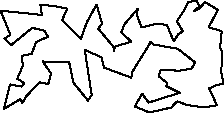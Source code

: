 unitsize(0.001cm);
draw((3140,1401)--(3058,1276));
draw((3058,1276)--(2937,1568));
draw((2937,1568)--(2741,1583));
draw((2741,1583)--(2489,1520));
draw((2489,1520)--(2408,1747));
draw((2408,1747)--(2426,1851));
draw((2426,1851)--(2191,1579));
draw((2191,1579)--(2132,1432));
draw((2132,1432)--(2312,1270));
draw((2312,1270)--(2030,1186));
draw((2030,1186)--(2000,1110));
draw((2000,1110)--(2009,1163));
draw((2009,1163)--(1729,1498));
draw((1729,1498)--(1794,1589));
draw((1794,1589)--(1697,1924));
draw((1697,1924)--(1526,1612));
draw((1526,1612)--(1423,1322));
draw((1423,1322)--(1090,1652));
draw((1090,1652)--(1182,1853));
draw((1182,1853)--(962,1895));
draw((962,1895)--(706,1925));
draw((706,1925)--(731,1741));
draw((731,1741)--(3,1817));
draw((3,1817)--(177,1390));
draw((177,1390)--(71,1323));
draw((71,1323)--(193,1210));
draw((193,1210)--(563,1513));
draw((563,1513)--(782,1462));
draw((782,1462)--(839,1355));
draw((839,1355)--(627,1261));
draw((627,1261)--(556,1056));
draw((556,1056)--(376,1018));
draw((376,1018)--(399,850));
draw((399,850)--(298,615));
draw((298,615)--(422,542));
draw((422,542)--(380,478));
draw((380,478)--(171,514));
draw((171,514)--(61,81));
draw((61,81)--(347,252));
draw((347,252)--(387,190));
draw((387,190)--(468,319));
draw((468,319)--(694,552));
draw((694,552)--(844,520));
draw((844,520)--(896,705));
draw((896,705)--(749,920));
draw((749,920)--(1213,910));
draw((1213,910)--(1286,550));
draw((1286,550)--(1517,266));
draw((1517,266)--(1538,224));
draw((1538,224)--(1612,328));
draw((1612,328)--(1490,1123));
draw((1490,1123)--(1782,995));
draw((1782,995)--(1829,812));
draw((1829,812)--(2310,635));
draw((2310,635)--(2330,741));
draw((2330,741)--(2639,1239));
draw((2639,1239)--(2642,1269));
draw((2642,1269)--(2698,1221));
draw((2698,1221)--(3133,1143));
draw((3133,1143)--(3438,901));
draw((3438,901)--(3370,791));
draw((3370,791)--(3084,748));
draw((3084,748)--(3084,774));
draw((3084,774)--(2830,775));
draw((2830,775)--(2801,695));
draw((2801,695)--(2800,653));
draw((2800,653)--(2938,543));
draw((2938,543)--(2929,485));
draw((2929,485)--(3162,367));
draw((3162,367)--(2614,195));
draw((2614,195)--(2503,352));
draw((2503,352)--(2372,127));
draw((2372,127)--(2630,20));
draw((2630,20)--(3017,108));
draw((3017,108)--(3060,155));
draw((3060,155)--(3123,217));
draw((3123,217)--(3292,152));
draw((3292,152)--(3595,111));
draw((3595,111)--(3821,147));
draw((3821,147)--(3684,445));
draw((3684,445)--(3829,513));
draw((3829,513)--(3938,516));
draw((3938,516)--(3896,742));
draw((3896,742)--(3918,1088));
draw((3918,1088)--(3876,1165));
draw((3876,1165)--(3904,1444));
draw((3904,1444)--(3858,1472));
draw((3858,1472)--(3675,1522));
draw((3675,1522)--(3834,1827));
draw((3834,1827)--(3782,1865));
draw((3782,1865)--(3611,1968));
draw((3611,1968)--(3507,1851));
draw((3507,1851)--(3417,1808));
draw((3417,1808)--(3515,1892));
draw((3515,1892)--(3453,1998));
draw((3453,1998)--(3317,1966));
draw((3317,1966)--(3245,1828));
draw((3245,1828)--(3114,1629));
draw((3114,1629)--(3220,1454));
draw((3220,1454)--(3140,1401));
